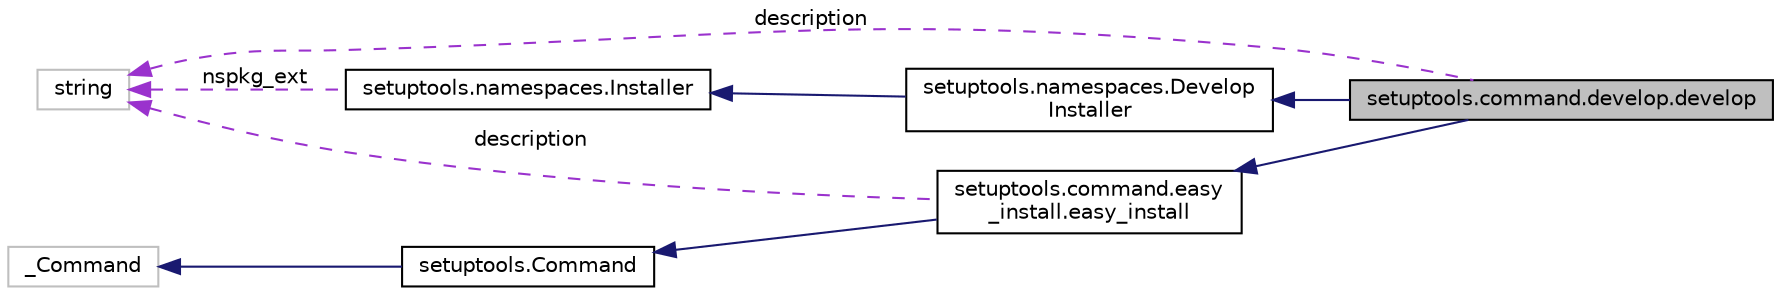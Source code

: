 digraph "setuptools.command.develop.develop"
{
 // LATEX_PDF_SIZE
  edge [fontname="Helvetica",fontsize="10",labelfontname="Helvetica",labelfontsize="10"];
  node [fontname="Helvetica",fontsize="10",shape=record];
  rankdir="LR";
  Node1 [label="setuptools.command.develop.develop",height=0.2,width=0.4,color="black", fillcolor="grey75", style="filled", fontcolor="black",tooltip=" "];
  Node2 -> Node1 [dir="back",color="midnightblue",fontsize="10",style="solid",fontname="Helvetica"];
  Node2 [label="setuptools.namespaces.Develop\lInstaller",height=0.2,width=0.4,color="black", fillcolor="white", style="filled",URL="$d6/d58/classsetuptools_1_1namespaces_1_1_develop_installer.html",tooltip=" "];
  Node3 -> Node2 [dir="back",color="midnightblue",fontsize="10",style="solid",fontname="Helvetica"];
  Node3 [label="setuptools.namespaces.Installer",height=0.2,width=0.4,color="black", fillcolor="white", style="filled",URL="$d6/d64/classsetuptools_1_1namespaces_1_1_installer.html",tooltip=" "];
  Node4 -> Node3 [dir="back",color="darkorchid3",fontsize="10",style="dashed",label=" nspkg_ext" ,fontname="Helvetica"];
  Node4 [label="string",height=0.2,width=0.4,color="grey75", fillcolor="white", style="filled",tooltip=" "];
  Node5 -> Node1 [dir="back",color="midnightblue",fontsize="10",style="solid",fontname="Helvetica"];
  Node5 [label="setuptools.command.easy\l_install.easy_install",height=0.2,width=0.4,color="black", fillcolor="white", style="filled",URL="$da/d83/classsetuptools_1_1command_1_1easy__install_1_1easy__install.html",tooltip=" "];
  Node6 -> Node5 [dir="back",color="midnightblue",fontsize="10",style="solid",fontname="Helvetica"];
  Node6 [label="setuptools.Command",height=0.2,width=0.4,color="black", fillcolor="white", style="filled",URL="$d1/d70/classsetuptools_1_1_command.html",tooltip=" "];
  Node7 -> Node6 [dir="back",color="midnightblue",fontsize="10",style="solid",fontname="Helvetica"];
  Node7 [label="_Command",height=0.2,width=0.4,color="grey75", fillcolor="white", style="filled",tooltip=" "];
  Node4 -> Node5 [dir="back",color="darkorchid3",fontsize="10",style="dashed",label=" description" ,fontname="Helvetica"];
  Node4 -> Node1 [dir="back",color="darkorchid3",fontsize="10",style="dashed",label=" description" ,fontname="Helvetica"];
}
